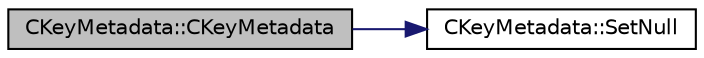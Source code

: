digraph "CKeyMetadata::CKeyMetadata"
{
  edge [fontname="Helvetica",fontsize="10",labelfontname="Helvetica",labelfontsize="10"];
  node [fontname="Helvetica",fontsize="10",shape=record];
  rankdir="LR";
  Node0 [label="CKeyMetadata::CKeyMetadata",height=0.2,width=0.4,color="black", fillcolor="grey75", style="filled", fontcolor="black"];
  Node0 -> Node1 [color="midnightblue",fontsize="10",style="solid",fontname="Helvetica"];
  Node1 [label="CKeyMetadata::SetNull",height=0.2,width=0.4,color="black", fillcolor="white", style="filled",URL="$class_c_key_metadata.html#ab78641eb092af623a363b5c403c06a1f"];
}
